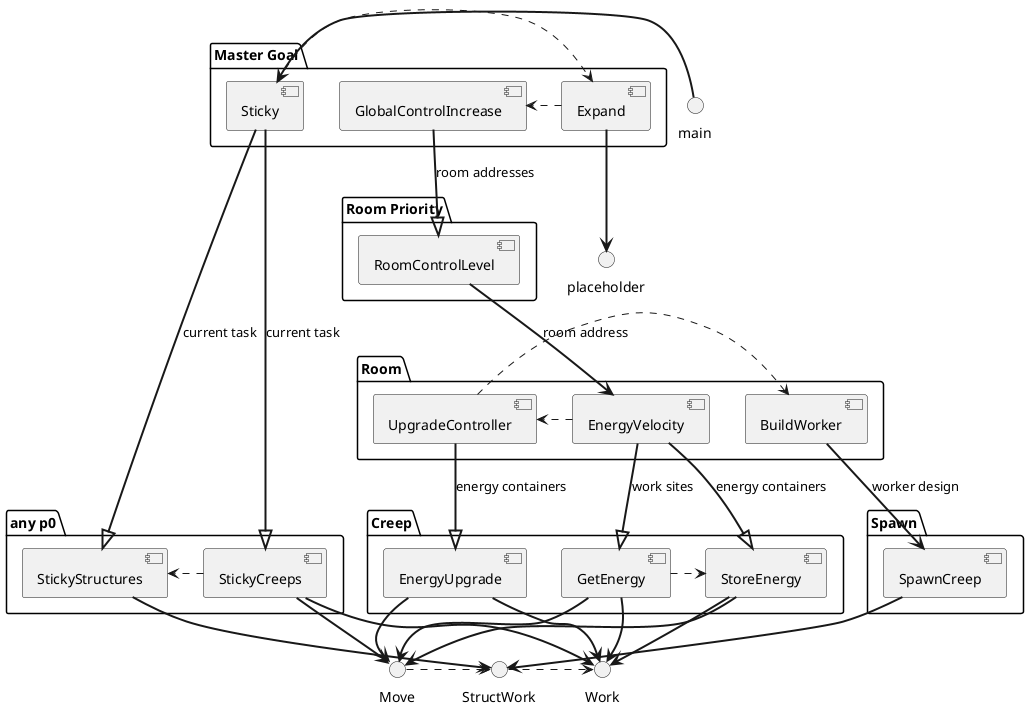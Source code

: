 @startuml

() main
package "Master Goal" {
  [Sticky] <=left= (main)
  [Expand] <.left. [Sticky]
  [GlobalControlIncrease] <.left. [Expand]

'export const GOAL_FLAG = "flag"; // TODO
'export const GOAL_STICKY = "sticky"; // TODO
'export const GOAL_MASTER = "think";
'export const GOAL_DEFEND = "defend"; // TODO
'export const GOAL_ASSASINATE = "assasin"; // TODO
'export const GOAL_GCL = "gcl";
'export const GOAL_EXPAND = "expand";
'export const GOAL_ATTACK = "attack"; // TODO
'export const GOAL_IDLE = "idle"; // TODO

}

() placeholder <=up= [Expand]

package "any p0" {
  [StickyCreeps] <|=up= [Sticky]: current task
  [StickyStructures] <|=up= [Sticky]: current task
  [StickyStructures] <.left. [StickyCreeps]
}

package "Room Priority" {
  [RoomControlLevel] <|=up= [GlobalControlIncrease]: room addresses
}

package "Room" {
  [EnergyVelocity] <=up= [RoomControlLevel]: room address
  [UpgradeController] <.left. [EnergyVelocity]
  [BuildWorker] <.left. [UpgradeController]
}

package "Creep" {
  [GetEnergy] <|=up= [EnergyVelocity]: work sites
  [StoreEnergy] <|=up= [EnergyVelocity]: energy containers
  [StoreEnergy] <.left. [GetEnergy]
}

package "Creep" {
  [EnergyUpgrade] <|=up= [UpgradeController]: energy containers
}

package "Spawn" {
  [SpawnCreep] <=up= [BuildWorker]: worker design
}

() Move
() StructWork <.left. Move
() Work <.left. StructWork

Work <=up= [GetEnergy]
Move <=up= [GetEnergy]

[Work] <=up= [StickyCreeps]
[Move] <=up= [StickyCreeps]
[StructWork] <=up= [StickyStructures]
[StructWork] <=up= [SpawnCreep]
[Work] <=up= [StoreEnergy]
[Move] <=up= [StoreEnergy]
[Work] <=up= [EnergyUpgrade]
[Move] <=up= [EnergyUpgrade]

@enduml
